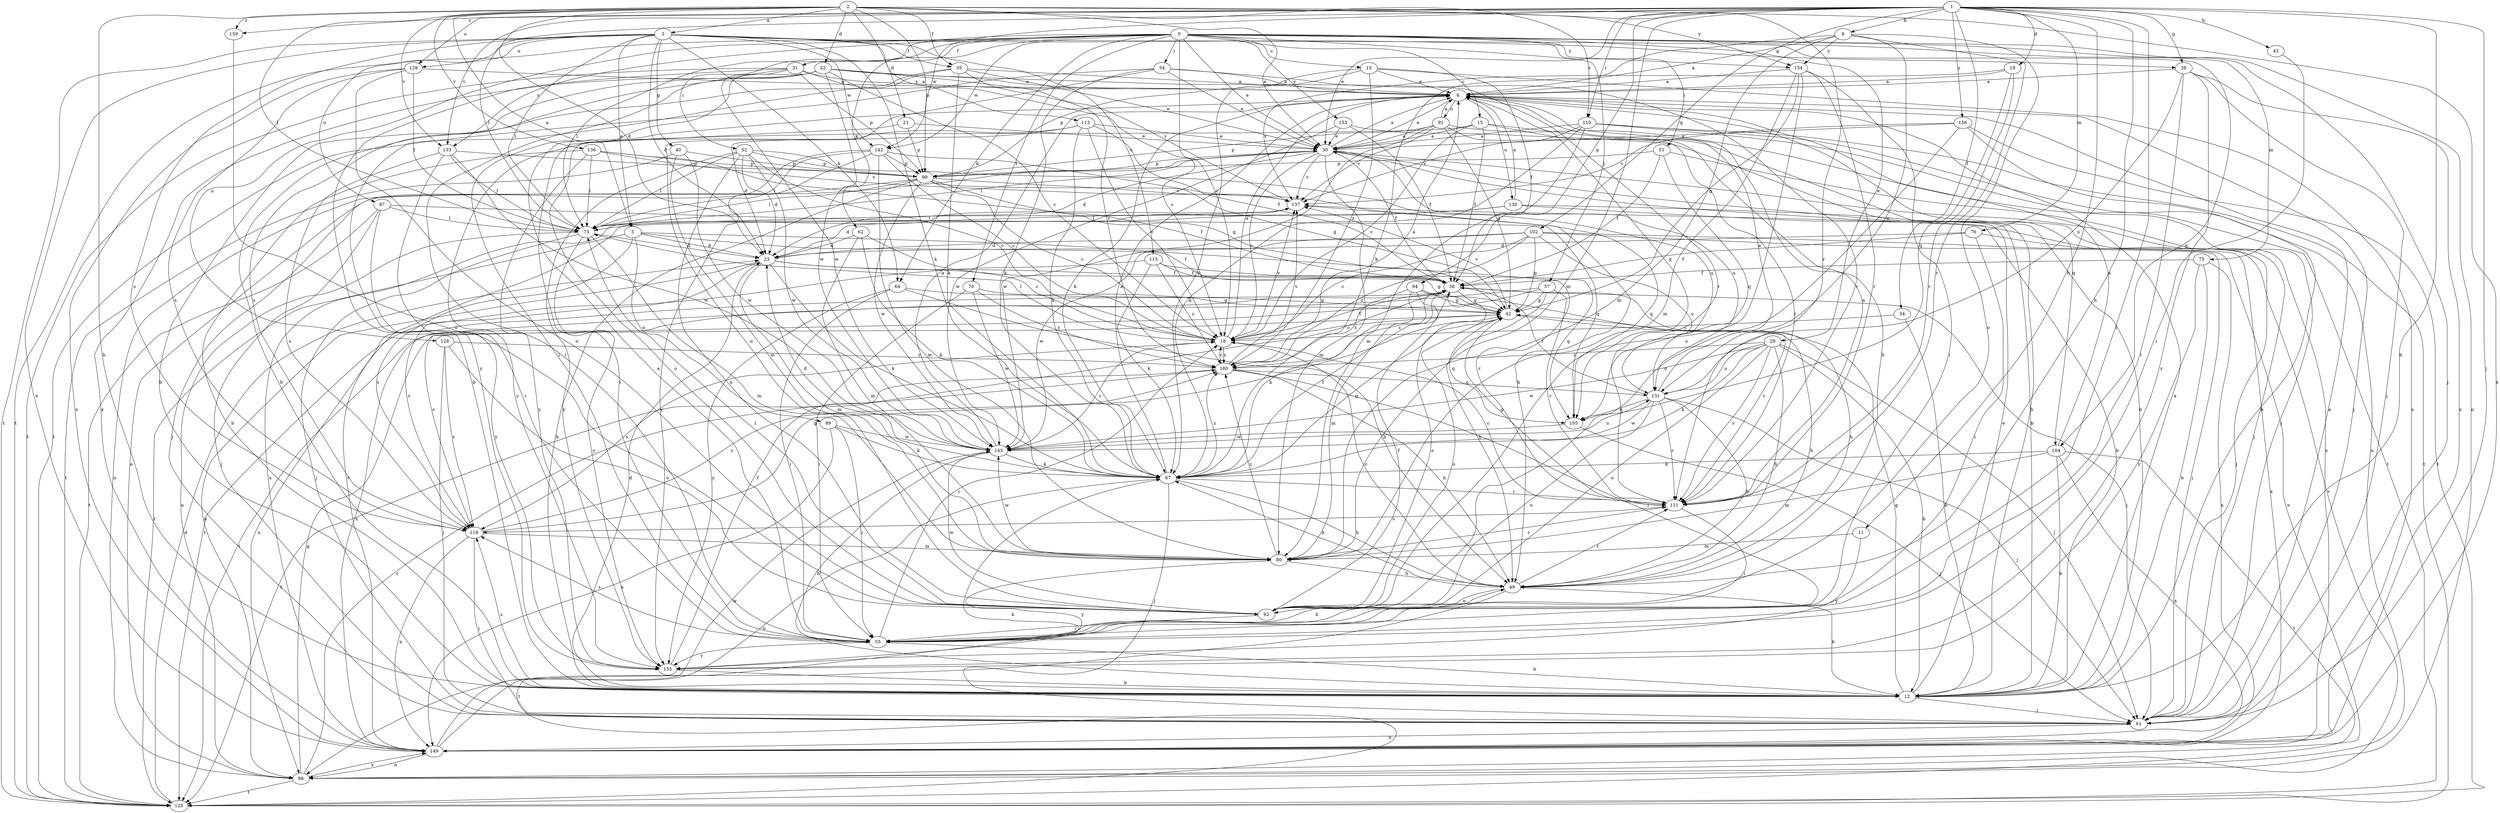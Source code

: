 strict digraph  {
0;
1;
2;
3;
5;
6;
8;
11;
12;
13;
15;
18;
19;
21;
22;
23;
29;
30;
31;
34;
35;
36;
38;
40;
42;
43;
49;
51;
52;
54;
55;
57;
61;
62;
64;
67;
70;
73;
75;
76;
80;
86;
87;
89;
91;
92;
94;
99;
102;
104;
105;
110;
111;
113;
115;
118;
125;
128;
129;
130;
131;
133;
136;
137;
142;
143;
149;
153;
154;
155;
156;
159;
160;
0 -> 13  [label=c];
0 -> 15  [label=c];
0 -> 18  [label=c];
0 -> 29  [label=e];
0 -> 30  [label=e];
0 -> 31  [label=f];
0 -> 51  [label=i];
0 -> 52  [label=i];
0 -> 54  [label=i];
0 -> 57  [label=j];
0 -> 61  [label=j];
0 -> 62  [label=k];
0 -> 64  [label=k];
0 -> 70  [label=l];
0 -> 73  [label=l];
0 -> 75  [label=m];
0 -> 86  [label=n];
0 -> 125  [label=t];
0 -> 128  [label=u];
0 -> 133  [label=v];
0 -> 142  [label=w];
0 -> 153  [label=y];
0 -> 154  [label=y];
1 -> 8  [label=b];
1 -> 11  [label=b];
1 -> 12  [label=b];
1 -> 19  [label=d];
1 -> 30  [label=e];
1 -> 34  [label=f];
1 -> 38  [label=g];
1 -> 43  [label=h];
1 -> 49  [label=h];
1 -> 55  [label=i];
1 -> 61  [label=j];
1 -> 73  [label=l];
1 -> 76  [label=m];
1 -> 80  [label=m];
1 -> 94  [label=p];
1 -> 102  [label=q];
1 -> 110  [label=r];
1 -> 129  [label=u];
1 -> 133  [label=v];
1 -> 142  [label=w];
1 -> 156  [label=z];
1 -> 159  [label=z];
2 -> 3  [label=a];
2 -> 5  [label=a];
2 -> 12  [label=b];
2 -> 21  [label=d];
2 -> 22  [label=d];
2 -> 23  [label=d];
2 -> 30  [label=e];
2 -> 35  [label=f];
2 -> 73  [label=l];
2 -> 99  [label=p];
2 -> 110  [label=r];
2 -> 111  [label=r];
2 -> 133  [label=v];
2 -> 136  [label=v];
2 -> 149  [label=x];
2 -> 154  [label=y];
2 -> 159  [label=z];
3 -> 5  [label=a];
3 -> 23  [label=d];
3 -> 35  [label=f];
3 -> 38  [label=g];
3 -> 40  [label=g];
3 -> 64  [label=k];
3 -> 67  [label=k];
3 -> 73  [label=l];
3 -> 87  [label=o];
3 -> 104  [label=q];
3 -> 113  [label=s];
3 -> 115  [label=s];
3 -> 118  [label=s];
3 -> 125  [label=t];
3 -> 129  [label=u];
3 -> 142  [label=w];
3 -> 149  [label=x];
5 -> 23  [label=d];
5 -> 36  [label=f];
5 -> 89  [label=o];
5 -> 111  [label=r];
5 -> 118  [label=s];
5 -> 125  [label=t];
6 -> 30  [label=e];
6 -> 61  [label=j];
6 -> 67  [label=k];
6 -> 91  [label=o];
6 -> 104  [label=q];
6 -> 105  [label=q];
6 -> 130  [label=u];
8 -> 6  [label=a];
8 -> 67  [label=k];
8 -> 80  [label=m];
8 -> 92  [label=o];
8 -> 111  [label=r];
8 -> 131  [label=u];
8 -> 154  [label=y];
11 -> 80  [label=m];
11 -> 155  [label=y];
12 -> 6  [label=a];
12 -> 23  [label=d];
12 -> 30  [label=e];
12 -> 42  [label=g];
12 -> 61  [label=j];
12 -> 118  [label=s];
13 -> 6  [label=a];
13 -> 36  [label=f];
13 -> 67  [label=k];
13 -> 99  [label=p];
13 -> 149  [label=x];
13 -> 160  [label=z];
15 -> 12  [label=b];
15 -> 18  [label=c];
15 -> 30  [label=e];
15 -> 36  [label=f];
15 -> 49  [label=h];
15 -> 155  [label=y];
18 -> 6  [label=a];
18 -> 36  [label=f];
18 -> 73  [label=l];
18 -> 118  [label=s];
18 -> 137  [label=v];
18 -> 160  [label=z];
19 -> 6  [label=a];
19 -> 105  [label=q];
19 -> 111  [label=r];
19 -> 137  [label=v];
21 -> 30  [label=e];
21 -> 55  [label=i];
21 -> 99  [label=p];
22 -> 6  [label=a];
22 -> 12  [label=b];
22 -> 18  [label=c];
22 -> 55  [label=i];
22 -> 111  [label=r];
22 -> 118  [label=s];
22 -> 137  [label=v];
22 -> 143  [label=w];
22 -> 149  [label=x];
23 -> 36  [label=f];
23 -> 42  [label=g];
23 -> 67  [label=k];
23 -> 80  [label=m];
23 -> 86  [label=n];
23 -> 118  [label=s];
29 -> 12  [label=b];
29 -> 49  [label=h];
29 -> 61  [label=j];
29 -> 67  [label=k];
29 -> 92  [label=o];
29 -> 111  [label=r];
29 -> 131  [label=u];
29 -> 143  [label=w];
29 -> 160  [label=z];
30 -> 6  [label=a];
30 -> 12  [label=b];
30 -> 18  [label=c];
30 -> 23  [label=d];
30 -> 36  [label=f];
30 -> 61  [label=j];
30 -> 73  [label=l];
30 -> 80  [label=m];
30 -> 99  [label=p];
30 -> 131  [label=u];
30 -> 137  [label=v];
31 -> 6  [label=a];
31 -> 12  [label=b];
31 -> 18  [label=c];
31 -> 55  [label=i];
31 -> 99  [label=p];
31 -> 125  [label=t];
31 -> 143  [label=w];
34 -> 12  [label=b];
34 -> 18  [label=c];
35 -> 6  [label=a];
35 -> 12  [label=b];
35 -> 30  [label=e];
35 -> 67  [label=k];
35 -> 155  [label=y];
35 -> 160  [label=z];
36 -> 42  [label=g];
36 -> 49  [label=h];
36 -> 61  [label=j];
36 -> 86  [label=n];
36 -> 92  [label=o];
36 -> 149  [label=x];
36 -> 160  [label=z];
38 -> 6  [label=a];
38 -> 55  [label=i];
38 -> 61  [label=j];
38 -> 131  [label=u];
38 -> 149  [label=x];
38 -> 155  [label=y];
40 -> 80  [label=m];
40 -> 99  [label=p];
40 -> 125  [label=t];
40 -> 143  [label=w];
42 -> 18  [label=c];
42 -> 49  [label=h];
42 -> 92  [label=o];
42 -> 105  [label=q];
42 -> 137  [label=v];
43 -> 55  [label=i];
49 -> 12  [label=b];
49 -> 18  [label=c];
49 -> 67  [label=k];
49 -> 92  [label=o];
49 -> 111  [label=r];
49 -> 125  [label=t];
51 -> 36  [label=f];
51 -> 99  [label=p];
51 -> 105  [label=q];
51 -> 149  [label=x];
52 -> 18  [label=c];
52 -> 23  [label=d];
52 -> 73  [label=l];
52 -> 92  [label=o];
52 -> 99  [label=p];
52 -> 131  [label=u];
52 -> 143  [label=w];
52 -> 155  [label=y];
54 -> 6  [label=a];
54 -> 30  [label=e];
54 -> 67  [label=k];
54 -> 92  [label=o];
54 -> 111  [label=r];
54 -> 125  [label=t];
55 -> 6  [label=a];
55 -> 12  [label=b];
55 -> 18  [label=c];
55 -> 49  [label=h];
55 -> 118  [label=s];
55 -> 155  [label=y];
57 -> 42  [label=g];
57 -> 49  [label=h];
57 -> 111  [label=r];
57 -> 118  [label=s];
57 -> 125  [label=t];
61 -> 6  [label=a];
61 -> 149  [label=x];
62 -> 18  [label=c];
62 -> 23  [label=d];
62 -> 67  [label=k];
62 -> 80  [label=m];
64 -> 42  [label=g];
64 -> 49  [label=h];
64 -> 55  [label=i];
64 -> 155  [label=y];
67 -> 6  [label=a];
67 -> 23  [label=d];
67 -> 36  [label=f];
67 -> 42  [label=g];
67 -> 49  [label=h];
67 -> 61  [label=j];
67 -> 86  [label=n];
67 -> 111  [label=r];
67 -> 160  [label=z];
70 -> 42  [label=g];
70 -> 55  [label=i];
70 -> 143  [label=w];
70 -> 160  [label=z];
73 -> 23  [label=d];
73 -> 61  [label=j];
73 -> 80  [label=m];
73 -> 86  [label=n];
73 -> 155  [label=y];
75 -> 12  [label=b];
75 -> 36  [label=f];
75 -> 149  [label=x];
75 -> 155  [label=y];
76 -> 23  [label=d];
76 -> 36  [label=f];
76 -> 55  [label=i];
76 -> 149  [label=x];
80 -> 49  [label=h];
80 -> 111  [label=r];
80 -> 143  [label=w];
80 -> 155  [label=y];
80 -> 160  [label=z];
86 -> 30  [label=e];
86 -> 42  [label=g];
86 -> 125  [label=t];
86 -> 137  [label=v];
86 -> 149  [label=x];
86 -> 160  [label=z];
87 -> 61  [label=j];
87 -> 73  [label=l];
87 -> 105  [label=q];
87 -> 125  [label=t];
87 -> 155  [label=y];
89 -> 55  [label=i];
89 -> 67  [label=k];
89 -> 143  [label=w];
89 -> 149  [label=x];
91 -> 6  [label=a];
91 -> 30  [label=e];
91 -> 42  [label=g];
91 -> 99  [label=p];
91 -> 111  [label=r];
91 -> 125  [label=t];
91 -> 137  [label=v];
91 -> 143  [label=w];
92 -> 36  [label=f];
92 -> 55  [label=i];
92 -> 73  [label=l];
92 -> 143  [label=w];
94 -> 42  [label=g];
94 -> 67  [label=k];
94 -> 80  [label=m];
94 -> 111  [label=r];
94 -> 160  [label=z];
99 -> 12  [label=b];
99 -> 18  [label=c];
99 -> 36  [label=f];
99 -> 49  [label=h];
99 -> 73  [label=l];
99 -> 86  [label=n];
99 -> 137  [label=v];
99 -> 143  [label=w];
102 -> 18  [label=c];
102 -> 23  [label=d];
102 -> 42  [label=g];
102 -> 61  [label=j];
102 -> 86  [label=n];
102 -> 131  [label=u];
102 -> 143  [label=w];
102 -> 160  [label=z];
104 -> 6  [label=a];
104 -> 12  [label=b];
104 -> 67  [label=k];
104 -> 80  [label=m];
104 -> 125  [label=t];
104 -> 149  [label=x];
105 -> 61  [label=j];
105 -> 143  [label=w];
110 -> 30  [label=e];
110 -> 61  [label=j];
110 -> 67  [label=k];
110 -> 80  [label=m];
110 -> 86  [label=n];
110 -> 125  [label=t];
110 -> 137  [label=v];
111 -> 6  [label=a];
111 -> 18  [label=c];
111 -> 42  [label=g];
111 -> 55  [label=i];
111 -> 118  [label=s];
113 -> 18  [label=c];
113 -> 23  [label=d];
113 -> 30  [label=e];
113 -> 36  [label=f];
113 -> 67  [label=k];
113 -> 92  [label=o];
115 -> 36  [label=f];
115 -> 67  [label=k];
115 -> 105  [label=q];
115 -> 125  [label=t];
115 -> 160  [label=z];
118 -> 42  [label=g];
118 -> 61  [label=j];
118 -> 80  [label=m];
118 -> 149  [label=x];
118 -> 160  [label=z];
125 -> 23  [label=d];
128 -> 61  [label=j];
128 -> 92  [label=o];
128 -> 118  [label=s];
128 -> 160  [label=z];
129 -> 6  [label=a];
129 -> 73  [label=l];
129 -> 92  [label=o];
129 -> 118  [label=s];
129 -> 149  [label=x];
130 -> 6  [label=a];
130 -> 12  [label=b];
130 -> 23  [label=d];
130 -> 61  [label=j];
130 -> 73  [label=l];
131 -> 6  [label=a];
131 -> 36  [label=f];
131 -> 49  [label=h];
131 -> 61  [label=j];
131 -> 92  [label=o];
131 -> 105  [label=q];
131 -> 111  [label=r];
131 -> 143  [label=w];
133 -> 55  [label=i];
133 -> 73  [label=l];
133 -> 99  [label=p];
133 -> 118  [label=s];
133 -> 143  [label=w];
136 -> 12  [label=b];
136 -> 42  [label=g];
136 -> 73  [label=l];
136 -> 99  [label=p];
136 -> 137  [label=v];
136 -> 155  [label=y];
137 -> 73  [label=l];
137 -> 105  [label=q];
137 -> 149  [label=x];
142 -> 18  [label=c];
142 -> 42  [label=g];
142 -> 61  [label=j];
142 -> 73  [label=l];
142 -> 80  [label=m];
142 -> 99  [label=p];
142 -> 155  [label=y];
143 -> 6  [label=a];
143 -> 12  [label=b];
143 -> 18  [label=c];
143 -> 67  [label=k];
143 -> 131  [label=u];
149 -> 67  [label=k];
149 -> 86  [label=n];
149 -> 137  [label=v];
149 -> 143  [label=w];
153 -> 12  [label=b];
153 -> 30  [label=e];
153 -> 36  [label=f];
153 -> 143  [label=w];
154 -> 6  [label=a];
154 -> 42  [label=g];
154 -> 55  [label=i];
154 -> 80  [label=m];
154 -> 92  [label=o];
154 -> 111  [label=r];
155 -> 12  [label=b];
155 -> 36  [label=f];
156 -> 12  [label=b];
156 -> 30  [label=e];
156 -> 92  [label=o];
156 -> 125  [label=t];
156 -> 137  [label=v];
159 -> 92  [label=o];
160 -> 6  [label=a];
160 -> 18  [label=c];
160 -> 49  [label=h];
160 -> 55  [label=i];
160 -> 125  [label=t];
160 -> 131  [label=u];
160 -> 137  [label=v];
}
